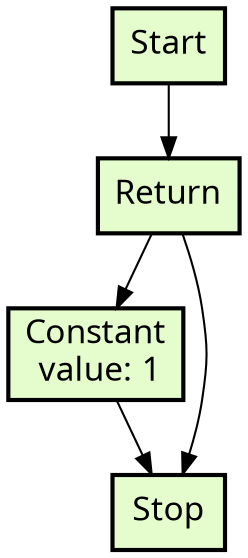 digraph G {
    node [fontname = "Fira Code" fontsize = 16
    style = filled fillcolor = "#E5FDCD" penwidth = 2]
    edge [fontname = "Fira Code" fontsize = 12]
    Start [label = "Start" shape = box]
    2 [label = "Return" shape = box]
    3 [label = "Constant\n value: 1" shape = box]
    Stop [label = "Stop" shape = box]
    Start -> 2
    2 -> 3
    2 -> Stop
    3 -> Stop
}